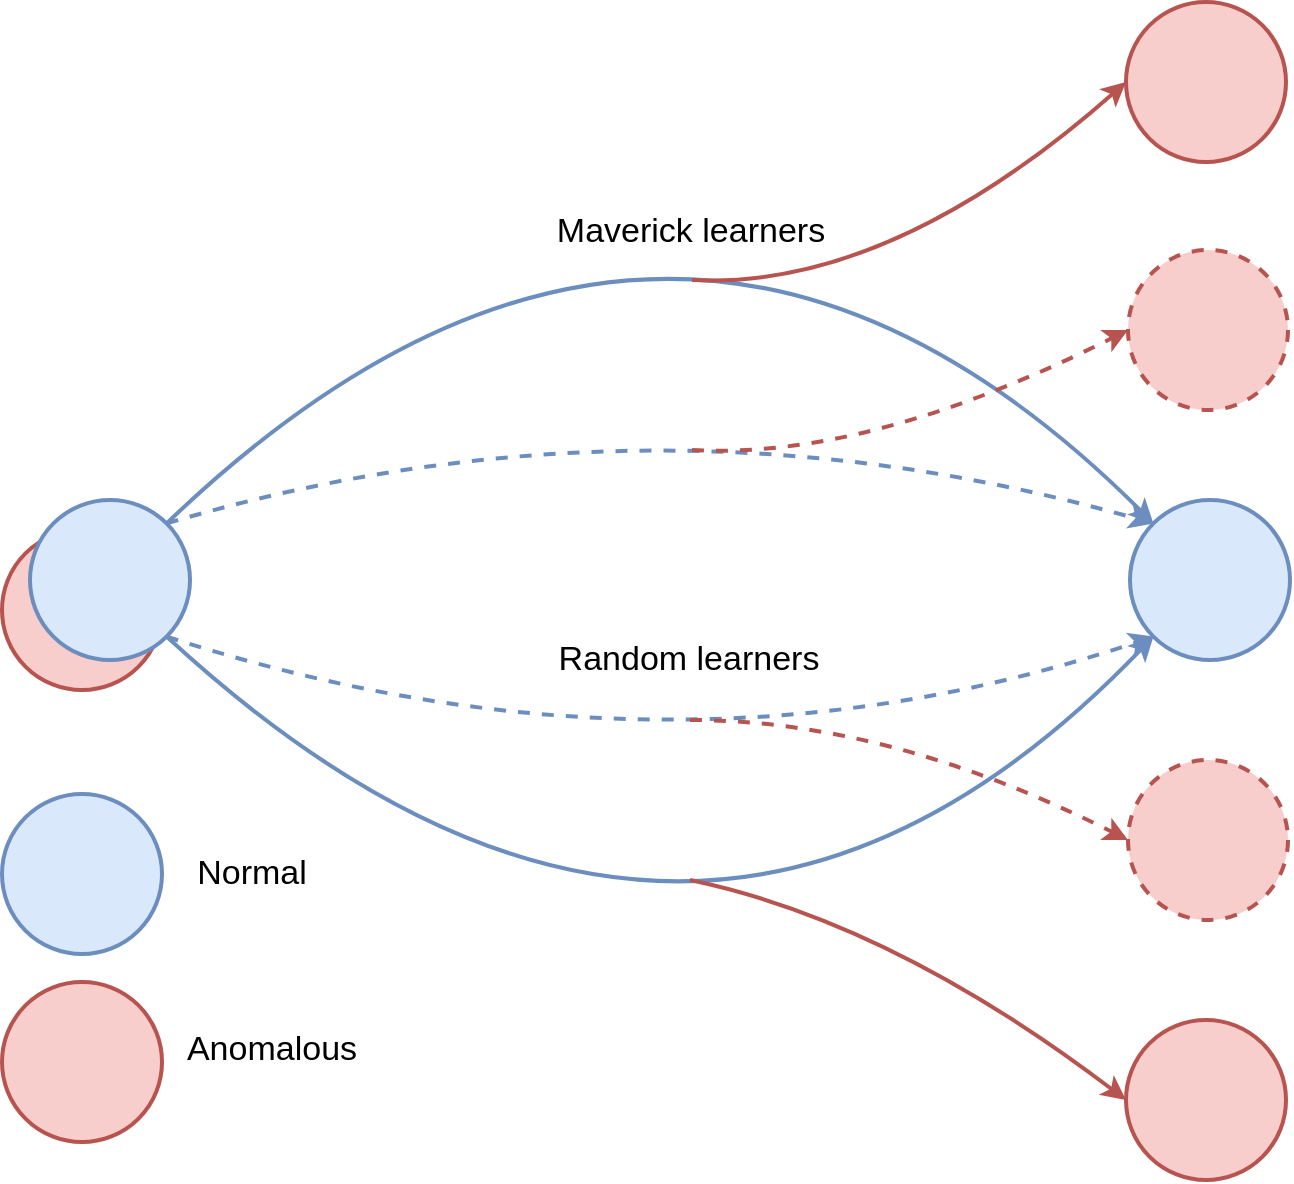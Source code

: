 <mxfile version="23.1.5" type="github">
  <diagram name="第 1 页" id="sn7Xpe-QVDrXE0wl2AMv">
    <mxGraphModel dx="1577" dy="1108" grid="1" gridSize="10" guides="1" tooltips="1" connect="1" arrows="1" fold="1" page="1" pageScale="1" pageWidth="827" pageHeight="1169" math="0" shadow="0">
      <root>
        <mxCell id="0" />
        <mxCell id="1" parent="0" />
        <mxCell id="37qCJuR4ipC3Wgq_ONvS-22" value="" style="ellipse;whiteSpace=wrap;html=1;aspect=fixed;fillColor=#f8cecc;strokeColor=#b85450;strokeWidth=2;" parent="1" vertex="1">
          <mxGeometry x="70" y="364" width="80" height="80" as="geometry" />
        </mxCell>
        <mxCell id="37qCJuR4ipC3Wgq_ONvS-9" value="" style="ellipse;whiteSpace=wrap;html=1;aspect=fixed;fillColor=#dae8fc;strokeColor=#6c8ebf;strokeWidth=2;" parent="1" vertex="1">
          <mxGeometry x="84" y="349" width="80" height="80" as="geometry" />
        </mxCell>
        <mxCell id="37qCJuR4ipC3Wgq_ONvS-10" value="" style="ellipse;whiteSpace=wrap;html=1;aspect=fixed;fillColor=#dae8fc;strokeColor=#6c8ebf;strokeWidth=2;" parent="1" vertex="1">
          <mxGeometry x="634" y="349" width="80" height="80" as="geometry" />
        </mxCell>
        <mxCell id="37qCJuR4ipC3Wgq_ONvS-11" value="" style="ellipse;whiteSpace=wrap;html=1;aspect=fixed;fillColor=#f8cecc;strokeColor=#b85450;dashed=1;strokeWidth=2;" parent="1" vertex="1">
          <mxGeometry x="633" y="224" width="80" height="80" as="geometry" />
        </mxCell>
        <mxCell id="37qCJuR4ipC3Wgq_ONvS-12" value="" style="ellipse;whiteSpace=wrap;html=1;aspect=fixed;fillColor=#f8cecc;strokeColor=#b85450;dashed=1;strokeWidth=2;" parent="1" vertex="1">
          <mxGeometry x="633" y="479" width="80" height="80" as="geometry" />
        </mxCell>
        <mxCell id="37qCJuR4ipC3Wgq_ONvS-13" value="" style="ellipse;whiteSpace=wrap;html=1;aspect=fixed;fillColor=#f8cecc;strokeColor=#b85450;strokeWidth=2;" parent="1" vertex="1">
          <mxGeometry x="632" y="609" width="80" height="80" as="geometry" />
        </mxCell>
        <mxCell id="37qCJuR4ipC3Wgq_ONvS-14" value="" style="ellipse;whiteSpace=wrap;html=1;aspect=fixed;fillColor=#f8cecc;strokeColor=#b85450;strokeWidth=2;" parent="1" vertex="1">
          <mxGeometry x="632" y="100" width="80" height="80" as="geometry" />
        </mxCell>
        <mxCell id="37qCJuR4ipC3Wgq_ONvS-15" value="" style="curved=1;endArrow=classic;html=1;rounded=0;entryX=0;entryY=0;entryDx=0;entryDy=0;exitX=1;exitY=0;exitDx=0;exitDy=0;strokeWidth=2;dashed=1;fillColor=#dae8fc;strokeColor=#6c8ebf;" parent="1" source="37qCJuR4ipC3Wgq_ONvS-9" target="37qCJuR4ipC3Wgq_ONvS-10" edge="1">
          <mxGeometry width="50" height="50" relative="1" as="geometry">
            <mxPoint x="304" y="499" as="sourcePoint" />
            <mxPoint x="354" y="449" as="targetPoint" />
            <Array as="points">
              <mxPoint x="394" y="289" />
            </Array>
          </mxGeometry>
        </mxCell>
        <mxCell id="37qCJuR4ipC3Wgq_ONvS-16" value="" style="curved=1;endArrow=classic;html=1;rounded=0;entryX=0;entryY=0;entryDx=0;entryDy=0;exitX=1;exitY=0;exitDx=0;exitDy=0;strokeWidth=2;fillColor=#dae8fc;strokeColor=#6c8ebf;" parent="1" source="37qCJuR4ipC3Wgq_ONvS-9" target="37qCJuR4ipC3Wgq_ONvS-10" edge="1">
          <mxGeometry width="50" height="50" relative="1" as="geometry">
            <mxPoint x="162" y="371" as="sourcePoint" />
            <mxPoint x="656" y="371" as="targetPoint" />
            <Array as="points">
              <mxPoint x="404" y="119" />
            </Array>
          </mxGeometry>
        </mxCell>
        <mxCell id="37qCJuR4ipC3Wgq_ONvS-17" value="" style="curved=1;endArrow=classic;html=1;rounded=0;entryX=0;entryY=0.5;entryDx=0;entryDy=0;targetPerimeterSpacing=0;strokeWidth=2;dashed=1;fillColor=#f8cecc;strokeColor=#b85450;" parent="1" target="37qCJuR4ipC3Wgq_ONvS-11" edge="1">
          <mxGeometry width="50" height="50" relative="1" as="geometry">
            <mxPoint x="415" y="324" as="sourcePoint" />
            <mxPoint x="354" y="449" as="targetPoint" />
            <Array as="points">
              <mxPoint x="504" y="329" />
            </Array>
          </mxGeometry>
        </mxCell>
        <mxCell id="37qCJuR4ipC3Wgq_ONvS-18" value="" style="curved=1;endArrow=classic;html=1;rounded=0;entryX=0;entryY=0.5;entryDx=0;entryDy=0;targetPerimeterSpacing=0;strokeWidth=2;fillColor=#f8cecc;strokeColor=#b85450;" parent="1" target="37qCJuR4ipC3Wgq_ONvS-14" edge="1">
          <mxGeometry width="50" height="50" relative="1" as="geometry">
            <mxPoint x="415" y="239" as="sourcePoint" />
            <mxPoint x="643" y="179" as="targetPoint" />
            <Array as="points">
              <mxPoint x="514" y="244" />
            </Array>
          </mxGeometry>
        </mxCell>
        <mxCell id="37qCJuR4ipC3Wgq_ONvS-19" value="" style="curved=1;endArrow=classic;html=1;rounded=0;entryX=0;entryY=1;entryDx=0;entryDy=0;exitX=1;exitY=1;exitDx=0;exitDy=0;strokeWidth=2;dashed=1;fillColor=#dae8fc;strokeColor=#6c8ebf;" parent="1" source="37qCJuR4ipC3Wgq_ONvS-9" target="37qCJuR4ipC3Wgq_ONvS-10" edge="1">
          <mxGeometry width="50" height="50" relative="1" as="geometry">
            <mxPoint x="162" y="371" as="sourcePoint" />
            <mxPoint x="656" y="371" as="targetPoint" />
            <Array as="points">
              <mxPoint x="404" y="499" />
            </Array>
          </mxGeometry>
        </mxCell>
        <mxCell id="37qCJuR4ipC3Wgq_ONvS-20" value="" style="curved=1;endArrow=classic;html=1;rounded=0;entryX=0;entryY=1;entryDx=0;entryDy=0;exitX=1;exitY=1;exitDx=0;exitDy=0;strokeWidth=2;fillColor=#dae8fc;strokeColor=#6c8ebf;sourcePerimeterSpacing=-1;" parent="1" source="37qCJuR4ipC3Wgq_ONvS-9" target="37qCJuR4ipC3Wgq_ONvS-10" edge="1">
          <mxGeometry width="50" height="50" relative="1" as="geometry">
            <mxPoint x="162" y="427" as="sourcePoint" />
            <mxPoint x="656" y="427" as="targetPoint" />
            <Array as="points">
              <mxPoint x="414" y="659" />
            </Array>
          </mxGeometry>
        </mxCell>
        <mxCell id="37qCJuR4ipC3Wgq_ONvS-21" value="" style="curved=1;endArrow=classic;html=1;rounded=0;entryX=0;entryY=0.5;entryDx=0;entryDy=0;targetPerimeterSpacing=0;strokeWidth=2;dashed=1;fillColor=#f8cecc;strokeColor=#b85450;" parent="1" target="37qCJuR4ipC3Wgq_ONvS-12" edge="1">
          <mxGeometry width="50" height="50" relative="1" as="geometry">
            <mxPoint x="414" y="459" as="sourcePoint" />
            <mxPoint x="643" y="524" as="targetPoint" />
            <Array as="points">
              <mxPoint x="514" y="459" />
            </Array>
          </mxGeometry>
        </mxCell>
        <mxCell id="37qCJuR4ipC3Wgq_ONvS-24" value="" style="curved=1;endArrow=classic;html=1;rounded=0;entryX=0;entryY=0.5;entryDx=0;entryDy=0;targetPerimeterSpacing=0;strokeWidth=2;fillColor=#f8cecc;strokeColor=#b85450;" parent="1" target="37qCJuR4ipC3Wgq_ONvS-13" edge="1">
          <mxGeometry width="50" height="50" relative="1" as="geometry">
            <mxPoint x="414" y="539" as="sourcePoint" />
            <mxPoint x="634" y="631" as="targetPoint" />
            <Array as="points">
              <mxPoint x="515" y="560" />
            </Array>
          </mxGeometry>
        </mxCell>
        <mxCell id="37qCJuR4ipC3Wgq_ONvS-27" value="&lt;font face=&quot;Arial&quot; style=&quot;font-size: 17px;&quot;&gt;Random learners&lt;/font&gt;" style="text;html=1;strokeColor=none;fillColor=none;align=center;verticalAlign=middle;whiteSpace=wrap;rounded=0;fontSize=17;" parent="1" vertex="1">
          <mxGeometry x="338" y="414" width="151" height="30" as="geometry" />
        </mxCell>
        <mxCell id="37qCJuR4ipC3Wgq_ONvS-29" value="&lt;font style=&quot;font-size: 17px;&quot;&gt;Maverick &lt;font face=&quot;Arial&quot; style=&quot;font-size: 17px;&quot;&gt;learners&lt;/font&gt;&lt;/font&gt;" style="text;html=1;strokeColor=none;fillColor=none;align=center;verticalAlign=middle;whiteSpace=wrap;rounded=0;fontFamily=Arial;fontSource=https%3A%2F%2Ffonts.googleapis.com%2Fcss%3Ffamily%3DArial;fontSize=17;" parent="1" vertex="1">
          <mxGeometry x="338.5" y="200" width="151" height="30" as="geometry" />
        </mxCell>
        <mxCell id="37qCJuR4ipC3Wgq_ONvS-30" value="" style="ellipse;whiteSpace=wrap;html=1;aspect=fixed;fillColor=#dae8fc;strokeColor=#6c8ebf;strokeWidth=2;" parent="1" vertex="1">
          <mxGeometry x="70" y="496" width="80" height="80" as="geometry" />
        </mxCell>
        <mxCell id="37qCJuR4ipC3Wgq_ONvS-31" value="" style="ellipse;whiteSpace=wrap;html=1;aspect=fixed;fillColor=#f8cecc;strokeColor=#b85450;strokeWidth=2;" parent="1" vertex="1">
          <mxGeometry x="70" y="590" width="80" height="80" as="geometry" />
        </mxCell>
        <mxCell id="37qCJuR4ipC3Wgq_ONvS-32" value="&lt;span style=&quot;font-size: 17px;&quot;&gt;Normal&lt;/span&gt;" style="text;html=1;strokeColor=none;fillColor=none;align=center;verticalAlign=middle;whiteSpace=wrap;rounded=0;fontFamily=Arial;fontSource=https%3A%2F%2Ffonts.googleapis.com%2Fcss%3Ffamily%3DArial;fontSize=17;" parent="1" vertex="1">
          <mxGeometry x="130" y="523.5" width="130" height="25" as="geometry" />
        </mxCell>
        <mxCell id="37qCJuR4ipC3Wgq_ONvS-33" value="&lt;span style=&quot;font-size: 17px;&quot;&gt;Anomalous&lt;/span&gt;" style="text;html=1;strokeColor=none;fillColor=none;align=center;verticalAlign=middle;whiteSpace=wrap;rounded=0;fontFamily=Arial;fontSource=https%3A%2F%2Ffonts.googleapis.com%2Fcss%3Ffamily%3DArial;fontSize=17;" parent="1" vertex="1">
          <mxGeometry x="140" y="609" width="130" height="30" as="geometry" />
        </mxCell>
      </root>
    </mxGraphModel>
  </diagram>
</mxfile>
